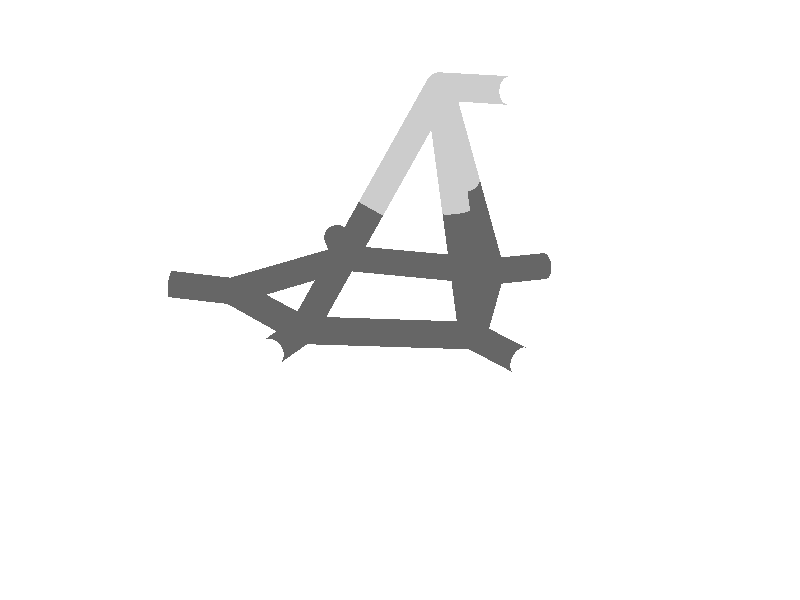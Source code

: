 camera {
 location < -2.5, 2.5, 1>
 look_at < 0, 0, 0>
 sky < 0.05, 0, 1>
 angle 15
}
 light_source { <-5, 5, 5> color rgb<1, 1, 1> shadowless }
 background { color rgb<1, 1, 1> }
 #declare BSAMBI = 0.2;
 #declare BSDIFF = 0.8;
 #declare BSSPEC = 0.8;
#declare colorK = 
 texture { 
 pigment { rgb<  0.8  0.8  0.8 >}
 finish {ambient BSAMBI diffuse BSDIFF specular BSSPEC}
 }
#declare colorN = 
 texture { 
 pigment { rgb<  0.4  0.4  0.4 >}
 finish {ambient BSAMBI diffuse BSDIFF specular BSSPEC}
 }
#declare colorO = 
 texture { 
 pigment { rgb<  1.0  1.0 1.0 >}
 finish {ambient BSAMBI diffuse BSDIFF specular BSSPEC}
 }
 # declare molecule = union { 
sphere { 
<    -0.16282,     0.00000,     0.00000>,      0.01634
 texture { colorN }
 }
 cylinder {
<    -0.16282,     0.00000,     0.00000>, <     0.00000,     0.11953,    -0.02332>,      0.01634
 texture { colorN }
 }
 cylinder {
<    -0.16282,     0.00000,     0.00000>, <    -0.09809,    -0.19421,     0.00000>,      0.01634
 texture { colorN }
 }
 cylinder {
<    -0.16282,     0.00000,     0.00000>, <    -0.23598,     0.02344,    -0.00493>,      0.01634
 texture { colorN }
 }
 cylinder {
<    -0.16282,     0.00000,     0.00000>, <    -0.08141,     0.03905,     0.13679>,      0.01634
 texture { colorN }
 }
sphere { 
<     0.16282,     0.00000,     0.00000>,      0.01634
 texture { colorN }
 }
 cylinder {
<     0.16282,     0.00000,     0.00000>, <     0.00000,     0.11953,    -0.02332>,      0.01634
 texture { colorN }
 }
 cylinder {
<     0.16282,     0.00000,     0.00000>, <     0.09809,    -0.19421,     0.00000>,      0.01634
 texture { colorN }
 }
 cylinder {
<     0.16282,     0.00000,     0.00000>, <     0.23598,     0.02344,    -0.00493>,      0.01634
 texture { colorN }
 }
 cylinder {
<     0.16282,     0.00000,     0.00000>, <     0.08141,     0.03905,     0.13679>,      0.01634
 texture { colorN }
 }
sphere { 
<     0.00000,     0.11953,    -0.02332>,      0.01634
 texture { colorN }
 }
 cylinder {
<     0.00000,     0.11953,    -0.02332>, <     0.00000,     0.19450,    -0.03977>,      0.01634
 texture { colorN }
 }
 cylinder {
<     0.00000,     0.11953,    -0.02332>, <     0.00000,     0.09881,     0.12513>,      0.01634
 texture { colorN }
 }
sphere { 
<    -0.09809,    -0.19421,     0.00000>,      0.01634
 texture { colorN }
 }
 cylinder {
<    -0.09809,    -0.19421,     0.00000>, <     0.09809,    -0.19421,     0.00000>,      0.01634
 texture { colorN }
 }
 cylinder {
<    -0.09809,    -0.19421,     0.00000>, <    -0.14363,    -0.25561,     0.00876>,      0.01634
 texture { colorN }
 }
sphere { 
<     0.09809,    -0.19421,     0.00000>,      0.01634
 texture { colorN }
 }
 cylinder {
<     0.09809,    -0.19421,     0.00000>, <     0.14363,    -0.25561,     0.00876>,      0.01634
 texture { colorN }
 }
sphere { 
<    -0.30914,     0.04688,    -0.00987>,      0.01634
 texture { colorO }
 }
 cylinder {
<    -0.30914,     0.04688,    -0.00987>, <    -0.23598,     0.02344,    -0.00493>,      0.01634
 texture { colorO }
 }
sphere { 
<     0.30914,     0.04688,    -0.00987>,      0.01634
 texture { colorO }
 }
 cylinder {
<     0.30914,     0.04688,    -0.00987>, <     0.23598,     0.02344,    -0.00493>,      0.01634
 texture { colorO }
 }
sphere { 
<    -0.18918,    -0.31701,     0.01751>,      0.01634
 texture { colorO }
 }
 cylinder {
<    -0.18918,    -0.31701,     0.01751>, <    -0.14363,    -0.25561,     0.00876>,      0.01634
 texture { colorO }
 }
sphere { 
<     0.18918,    -0.31701,     0.01751>,      0.01634
 texture { colorO }
 }
 cylinder {
<     0.18918,    -0.31701,     0.01751>, <     0.14363,    -0.25561,     0.00876>,      0.01634
 texture { colorO }
 }
sphere { 
<     0.00000,     0.26948,    -0.05622>,      0.01634
 texture { colorO }
 }
 cylinder {
<     0.00000,     0.26948,    -0.05622>, <     0.00000,     0.19450,    -0.03977>,      0.01634
 texture { colorO }
 }
sphere { 
<     0.00000,     0.07810,     0.27358>,      0.01634
 texture { colorK }
 }
 cylinder {
<     0.00000,     0.07810,     0.27358>, <    -0.08141,     0.03905,     0.13679>,      0.01634
 texture { colorK }
 }
 cylinder {
<     0.00000,     0.07810,     0.27358>, <     0.08141,     0.03905,     0.13679>,      0.01634
 texture { colorK }
 }
 cylinder {
<     0.00000,     0.07810,     0.27358>, <     0.00000,     0.09881,     0.12513>,      0.01634
 texture { colorK }
 }
 cylinder {
<     0.00000,     0.07810,     0.27358>, <     0.00000,     0.18844,     0.28200>,      0.01634
 texture { colorK }
 }
sphere { 
<     0.00000,     0.29878,     0.29042>,      0.01634
 texture { colorO }
 }
 cylinder {
<     0.00000,     0.29878,     0.29042>, <     0.00000,     0.18844,     0.28200>,      0.01634
 texture { colorO }
 }
 }
 object {molecule}